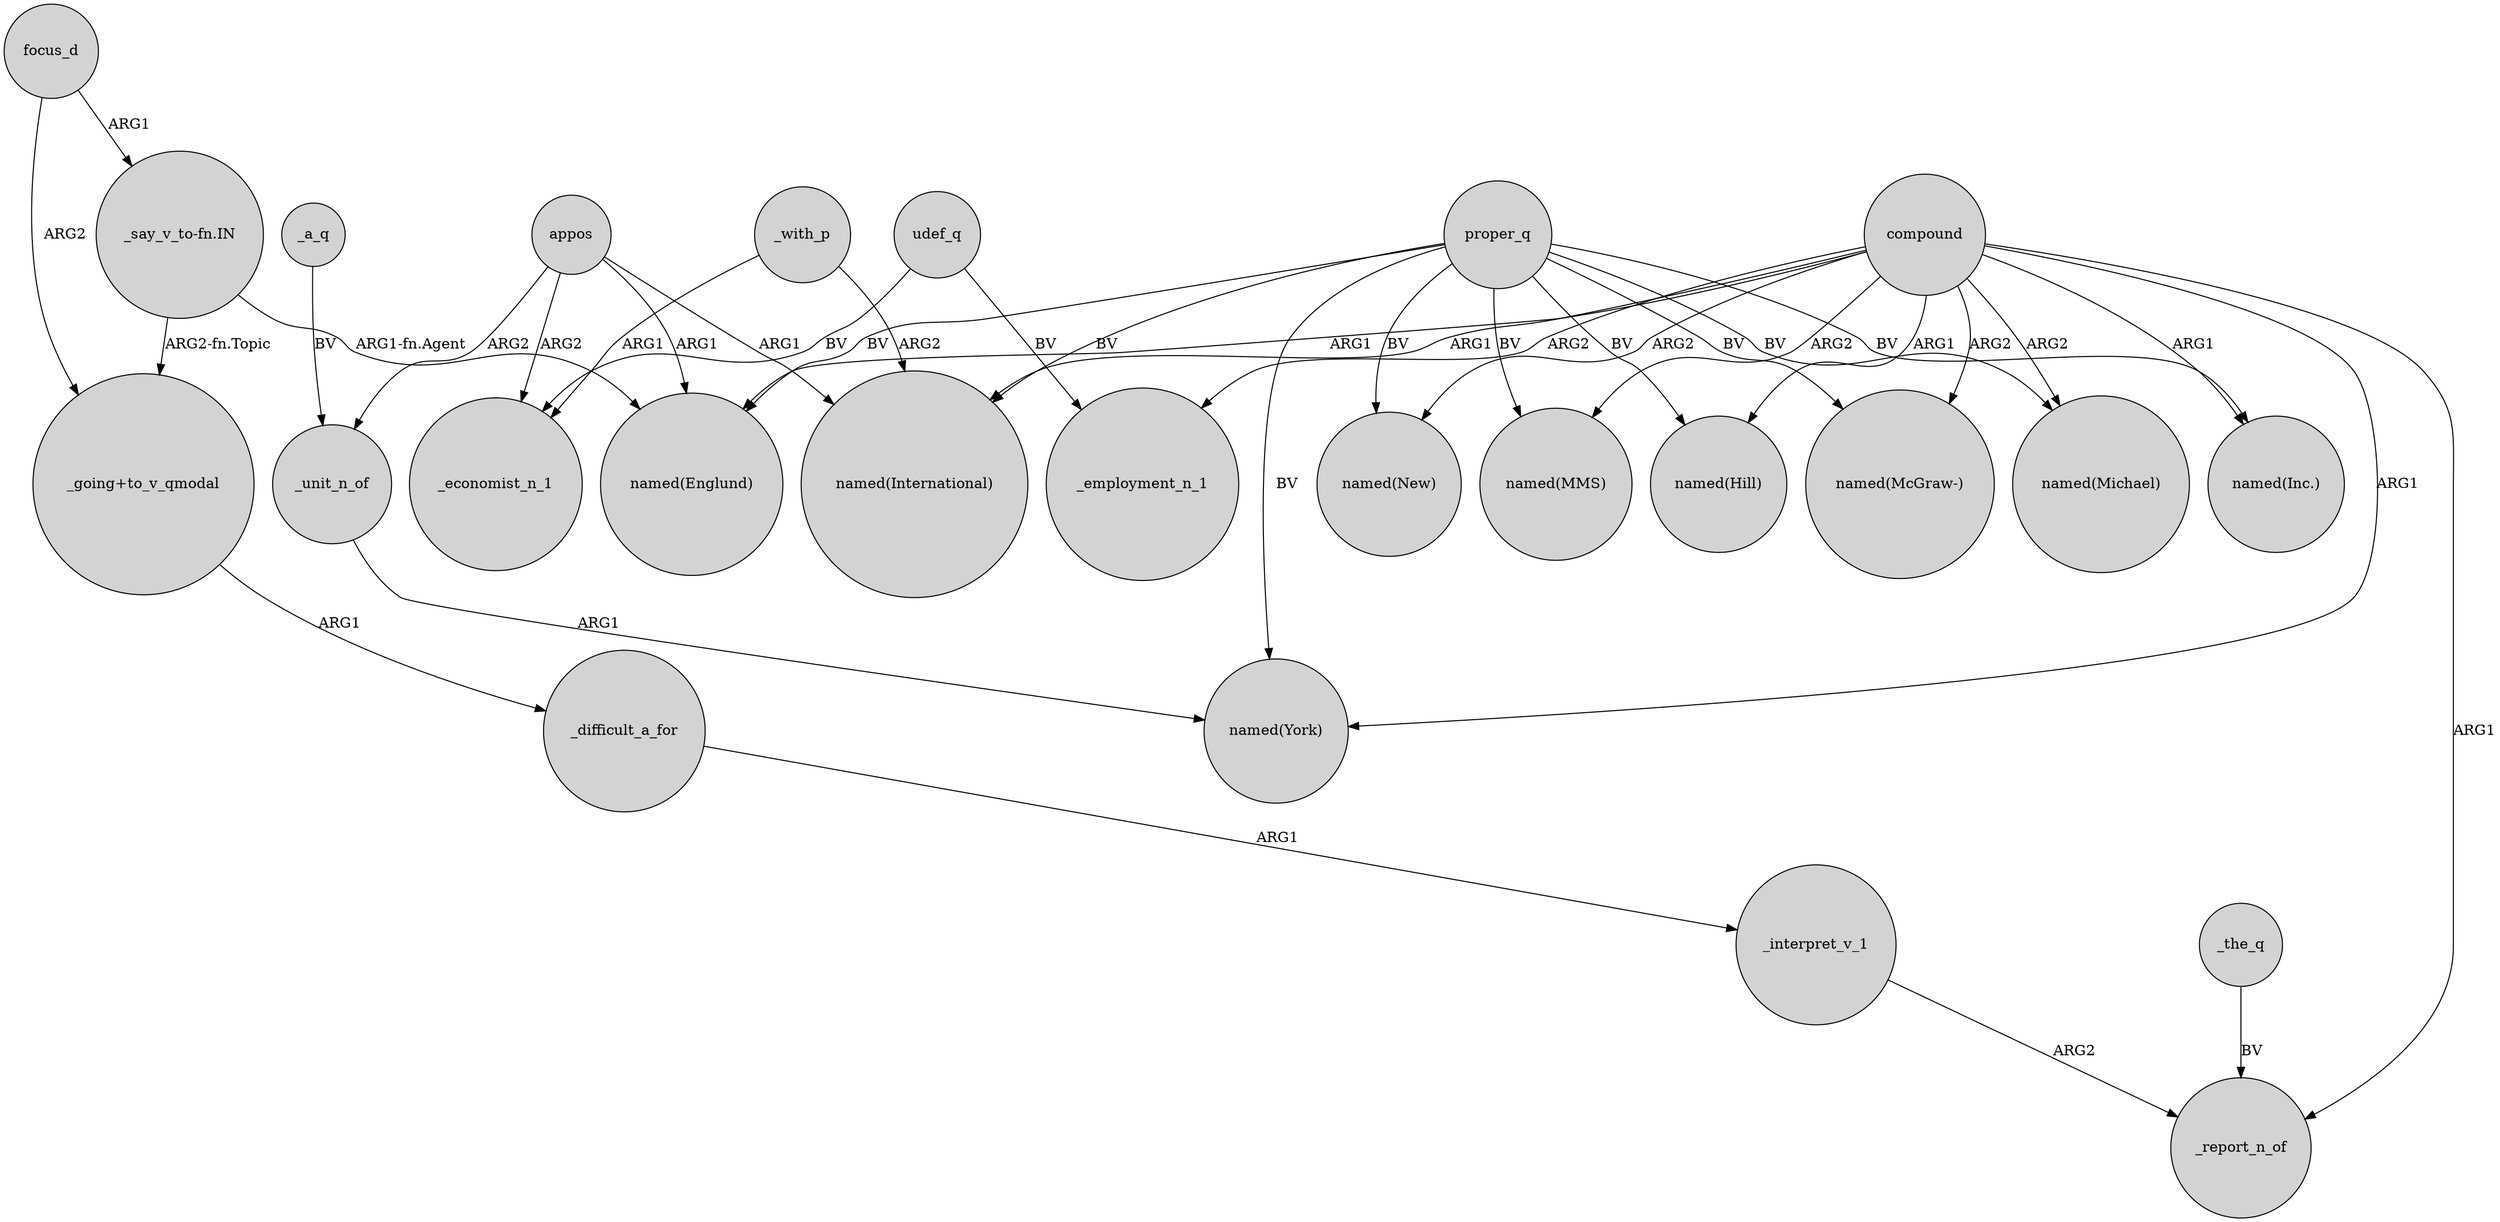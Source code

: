 digraph {
	node [shape=circle style=filled]
	compound -> "named(International)" [label=ARG1]
	_unit_n_of -> "named(York)" [label=ARG1]
	proper_q -> "named(Inc.)" [label=BV]
	compound -> "named(McGraw-)" [label=ARG2]
	compound -> _report_n_of [label=ARG1]
	compound -> "named(New)" [label=ARG2]
	proper_q -> "named(MMS)" [label=BV]
	udef_q -> _employment_n_1 [label=BV]
	appos -> _unit_n_of [label=ARG2]
	proper_q -> "named(New)" [label=BV]
	appos -> _economist_n_1 [label=ARG2]
	"_say_v_to-fn.IN" -> "named(Englund)" [label="ARG1-fn.Agent"]
	"_say_v_to-fn.IN" -> "_going+to_v_qmodal" [label="ARG2-fn.Topic"]
	appos -> "named(International)" [label=ARG1]
	proper_q -> "named(McGraw-)" [label=BV]
	udef_q -> _economist_n_1 [label=BV]
	compound -> "named(MMS)" [label=ARG2]
	compound -> "named(Hill)" [label=ARG1]
	proper_q -> "named(Michael)" [label=BV]
	_with_p -> _economist_n_1 [label=ARG1]
	proper_q -> "named(Englund)" [label=BV]
	compound -> "named(York)" [label=ARG1]
	_the_q -> _report_n_of [label=BV]
	_a_q -> _unit_n_of [label=BV]
	compound -> "named(Englund)" [label=ARG1]
	_difficult_a_for -> _interpret_v_1 [label=ARG1]
	_with_p -> "named(International)" [label=ARG2]
	proper_q -> "named(Hill)" [label=BV]
	compound -> _employment_n_1 [label=ARG2]
	_interpret_v_1 -> _report_n_of [label=ARG2]
	appos -> "named(Englund)" [label=ARG1]
	focus_d -> "_going+to_v_qmodal" [label=ARG2]
	proper_q -> "named(York)" [label=BV]
	compound -> "named(Michael)" [label=ARG2]
	"_going+to_v_qmodal" -> _difficult_a_for [label=ARG1]
	focus_d -> "_say_v_to-fn.IN" [label=ARG1]
	compound -> "named(Inc.)" [label=ARG1]
	proper_q -> "named(International)" [label=BV]
}
